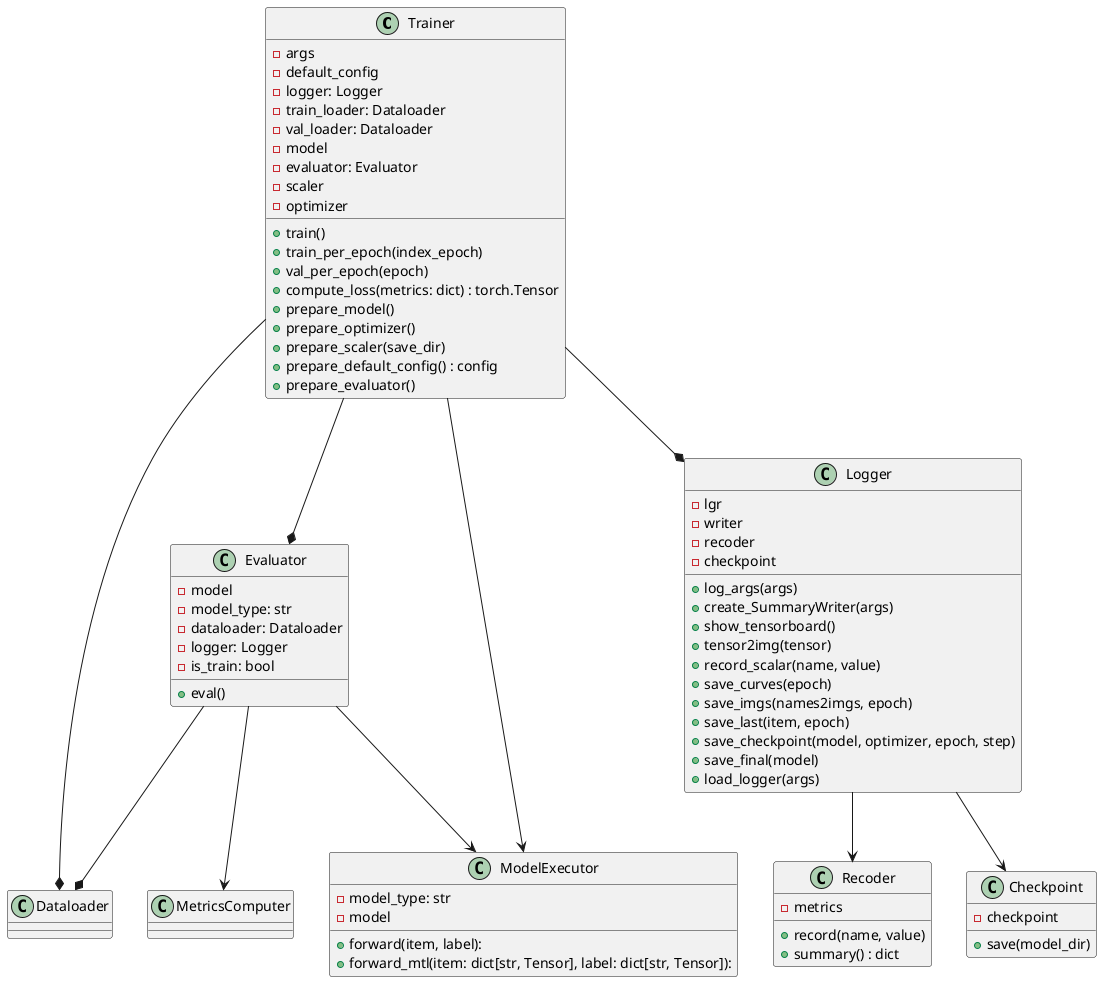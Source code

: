 @startuml class_diagram
class Trainer {
    - args
    - default_config
    - logger: Logger
    - train_loader: Dataloader
    - val_loader: Dataloader
    - model
    - evaluator: Evaluator
    - scaler
    - optimizer
    + train()
    + train_per_epoch(index_epoch)
    + val_per_epoch(epoch)
    + compute_loss(metrics: dict) : torch.Tensor
    + prepare_model()
    + prepare_optimizer()
    + prepare_scaler(save_dir)
    + prepare_default_config() : config
    + prepare_evaluator()
}
class Evaluator {
    - model
    - model_type: str
    - dataloader: Dataloader
    - logger: Logger
    - is_train: bool
    + eval()
}
class Logger {
    - lgr
    - writer
    - recoder
    - checkpoint
    + log_args(args)
    + create_SummaryWriter(args)
    + show_tensorboard()
    + tensor2img(tensor)
    + record_scalar(name, value)
    + save_curves(epoch)
    + save_imgs(names2imgs, epoch)
    + save_last(item, epoch)
    + save_checkpoint(model, optimizer, epoch, step)
    + save_final(model)
    + load_logger(args)
}
class Recoder {
    - metrics
    + record(name, value)
    + summary() : dict
}

class Checkpoint {
    - checkpoint
    + save(model_dir)
}
class Dataloader {}
class ModelExecutor {
   - model_type: str
   - model
   + forward(item, label):
   + forward_mtl(item: dict[str, Tensor], label: dict[str, Tensor]):
}
Trainer --* Evaluator
Trainer --* Dataloader
Trainer --* Logger
Trainer --> ModelExecutor
Evaluator --* Dataloader
Evaluator --> MetricsComputer
Evaluator --> ModelExecutor
Logger --> Recoder
Logger --> Checkpoint
@enduml


